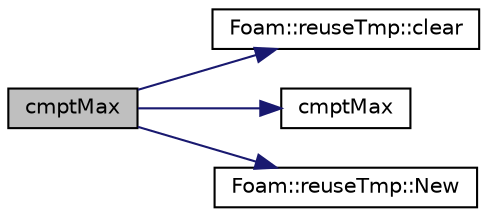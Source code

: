 digraph "cmptMax"
{
  bgcolor="transparent";
  edge [fontname="Helvetica",fontsize="10",labelfontname="Helvetica",labelfontsize="10"];
  node [fontname="Helvetica",fontsize="10",shape=record];
  rankdir="LR";
  Node1 [label="cmptMax",height=0.2,width=0.4,color="black", fillcolor="grey75", style="filled", fontcolor="black"];
  Node1 -> Node2 [color="midnightblue",fontsize="10",style="solid",fontname="Helvetica"];
  Node2 [label="Foam::reuseTmp::clear",height=0.2,width=0.4,color="black",URL="$a02171.html#a3b4e460f87baf6aa09526a9af7b00d82"];
  Node1 -> Node3 [color="midnightblue",fontsize="10",style="solid",fontname="Helvetica"];
  Node3 [label="cmptMax",height=0.2,width=0.4,color="black",URL="$a10742.html#ab0e593317f8c0ebd299809089f27b307"];
  Node1 -> Node4 [color="midnightblue",fontsize="10",style="solid",fontname="Helvetica"];
  Node4 [label="Foam::reuseTmp::New",height=0.2,width=0.4,color="black",URL="$a02171.html#a2b5e0e2610db362989068624238a3e2c"];
}
